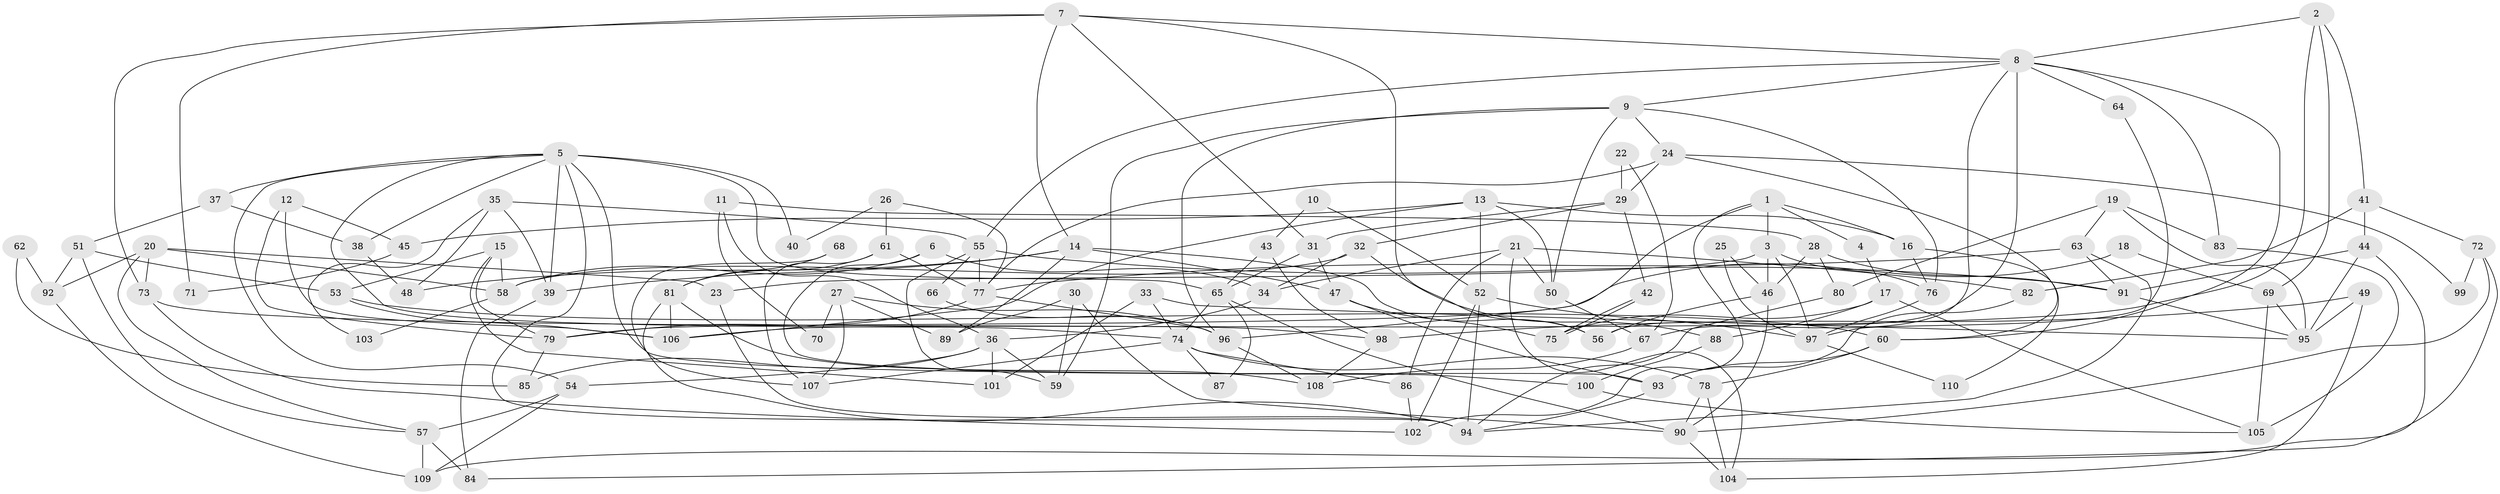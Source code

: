 // Generated by graph-tools (version 1.1) at 2025/49/03/09/25 04:49:22]
// undirected, 110 vertices, 220 edges
graph export_dot {
graph [start="1"]
  node [color=gray90,style=filled];
  1;
  2;
  3;
  4;
  5;
  6;
  7;
  8;
  9;
  10;
  11;
  12;
  13;
  14;
  15;
  16;
  17;
  18;
  19;
  20;
  21;
  22;
  23;
  24;
  25;
  26;
  27;
  28;
  29;
  30;
  31;
  32;
  33;
  34;
  35;
  36;
  37;
  38;
  39;
  40;
  41;
  42;
  43;
  44;
  45;
  46;
  47;
  48;
  49;
  50;
  51;
  52;
  53;
  54;
  55;
  56;
  57;
  58;
  59;
  60;
  61;
  62;
  63;
  64;
  65;
  66;
  67;
  68;
  69;
  70;
  71;
  72;
  73;
  74;
  75;
  76;
  77;
  78;
  79;
  80;
  81;
  82;
  83;
  84;
  85;
  86;
  87;
  88;
  89;
  90;
  91;
  92;
  93;
  94;
  95;
  96;
  97;
  98;
  99;
  100;
  101;
  102;
  103;
  104;
  105;
  106;
  107;
  108;
  109;
  110;
  1 -- 3;
  1 -- 96;
  1 -- 4;
  1 -- 16;
  1 -- 102;
  2 -- 41;
  2 -- 8;
  2 -- 69;
  2 -- 106;
  3 -- 97;
  3 -- 23;
  3 -- 46;
  3 -- 76;
  4 -- 17;
  5 -- 65;
  5 -- 39;
  5 -- 37;
  5 -- 38;
  5 -- 40;
  5 -- 54;
  5 -- 74;
  5 -- 94;
  5 -- 100;
  6 -- 93;
  6 -- 34;
  6 -- 58;
  7 -- 56;
  7 -- 8;
  7 -- 14;
  7 -- 31;
  7 -- 71;
  7 -- 73;
  8 -- 60;
  8 -- 9;
  8 -- 55;
  8 -- 56;
  8 -- 64;
  8 -- 67;
  8 -- 83;
  9 -- 24;
  9 -- 76;
  9 -- 50;
  9 -- 59;
  9 -- 96;
  10 -- 52;
  10 -- 43;
  11 -- 36;
  11 -- 28;
  11 -- 70;
  12 -- 79;
  12 -- 106;
  12 -- 45;
  13 -- 52;
  13 -- 50;
  13 -- 16;
  13 -- 45;
  13 -- 106;
  14 -- 56;
  14 -- 39;
  14 -- 47;
  14 -- 48;
  14 -- 89;
  15 -- 101;
  15 -- 58;
  15 -- 53;
  15 -- 79;
  16 -- 76;
  16 -- 110;
  17 -- 88;
  17 -- 75;
  17 -- 105;
  18 -- 79;
  18 -- 69;
  19 -- 83;
  19 -- 80;
  19 -- 63;
  19 -- 95;
  20 -- 57;
  20 -- 73;
  20 -- 23;
  20 -- 58;
  20 -- 92;
  21 -- 104;
  21 -- 50;
  21 -- 34;
  21 -- 82;
  21 -- 86;
  22 -- 67;
  22 -- 29;
  23 -- 94;
  24 -- 60;
  24 -- 77;
  24 -- 29;
  24 -- 99;
  25 -- 46;
  25 -- 97;
  26 -- 77;
  26 -- 61;
  26 -- 40;
  27 -- 96;
  27 -- 89;
  27 -- 70;
  27 -- 107;
  28 -- 46;
  28 -- 91;
  28 -- 80;
  29 -- 31;
  29 -- 32;
  29 -- 42;
  30 -- 90;
  30 -- 59;
  30 -- 89;
  31 -- 47;
  31 -- 65;
  32 -- 58;
  32 -- 34;
  32 -- 88;
  33 -- 95;
  33 -- 74;
  33 -- 101;
  34 -- 36;
  35 -- 55;
  35 -- 48;
  35 -- 39;
  35 -- 103;
  36 -- 59;
  36 -- 54;
  36 -- 85;
  36 -- 101;
  37 -- 51;
  37 -- 38;
  38 -- 48;
  39 -- 84;
  41 -- 44;
  41 -- 72;
  41 -- 82;
  42 -- 75;
  42 -- 75;
  43 -- 65;
  43 -- 98;
  44 -- 109;
  44 -- 95;
  44 -- 91;
  45 -- 71;
  46 -- 90;
  46 -- 56;
  47 -- 93;
  47 -- 75;
  49 -- 98;
  49 -- 95;
  49 -- 104;
  50 -- 67;
  51 -- 92;
  51 -- 53;
  51 -- 57;
  52 -- 94;
  52 -- 102;
  52 -- 97;
  53 -- 106;
  53 -- 60;
  54 -- 57;
  54 -- 109;
  55 -- 91;
  55 -- 59;
  55 -- 66;
  55 -- 77;
  57 -- 84;
  57 -- 109;
  58 -- 103;
  60 -- 93;
  60 -- 78;
  61 -- 77;
  61 -- 107;
  61 -- 81;
  62 -- 85;
  62 -- 92;
  63 -- 94;
  63 -- 77;
  63 -- 91;
  64 -- 97;
  65 -- 74;
  65 -- 87;
  65 -- 90;
  66 -- 96;
  67 -- 108;
  68 -- 81;
  68 -- 107;
  69 -- 95;
  69 -- 105;
  72 -- 90;
  72 -- 84;
  72 -- 99;
  73 -- 102;
  73 -- 98;
  74 -- 78;
  74 -- 86;
  74 -- 87;
  74 -- 107;
  76 -- 97;
  77 -- 79;
  77 -- 96;
  78 -- 104;
  78 -- 90;
  79 -- 85;
  80 -- 94;
  81 -- 106;
  81 -- 94;
  81 -- 108;
  82 -- 93;
  83 -- 105;
  86 -- 102;
  88 -- 100;
  90 -- 104;
  91 -- 95;
  92 -- 109;
  93 -- 94;
  96 -- 108;
  97 -- 110;
  98 -- 108;
  100 -- 105;
}
